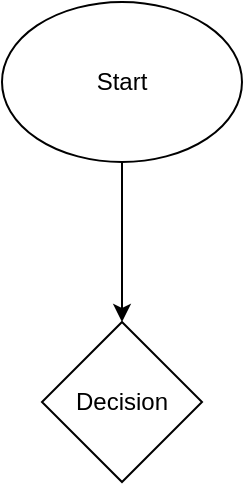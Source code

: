 <mxfile version="24.0.5" type="github">
  <diagram name="Page-1" id="d5a40nvXoYDpKXoHGJCn">
    <mxGraphModel dx="1383" dy="761" grid="1" gridSize="10" guides="1" tooltips="1" connect="1" arrows="1" fold="1" page="1" pageScale="1" pageWidth="850" pageHeight="1100" math="0" shadow="0">
      <root>
        <mxCell id="0" />
        <mxCell id="1" parent="0" />
        <mxCell id="bBbaTVvFp7HSZljtS9kW-3" value="" style="edgeStyle=orthogonalEdgeStyle;rounded=0;orthogonalLoop=1;jettySize=auto;html=1;" edge="1" parent="1" source="bBbaTVvFp7HSZljtS9kW-1" target="bBbaTVvFp7HSZljtS9kW-2">
          <mxGeometry relative="1" as="geometry" />
        </mxCell>
        <mxCell id="bBbaTVvFp7HSZljtS9kW-1" value="Start" style="ellipse;whiteSpace=wrap;html=1;" vertex="1" parent="1">
          <mxGeometry x="360" y="350" width="120" height="80" as="geometry" />
        </mxCell>
        <mxCell id="bBbaTVvFp7HSZljtS9kW-2" value="Decision" style="rhombus;whiteSpace=wrap;html=1;" vertex="1" parent="1">
          <mxGeometry x="380" y="510" width="80" height="80" as="geometry" />
        </mxCell>
      </root>
    </mxGraphModel>
  </diagram>
</mxfile>
